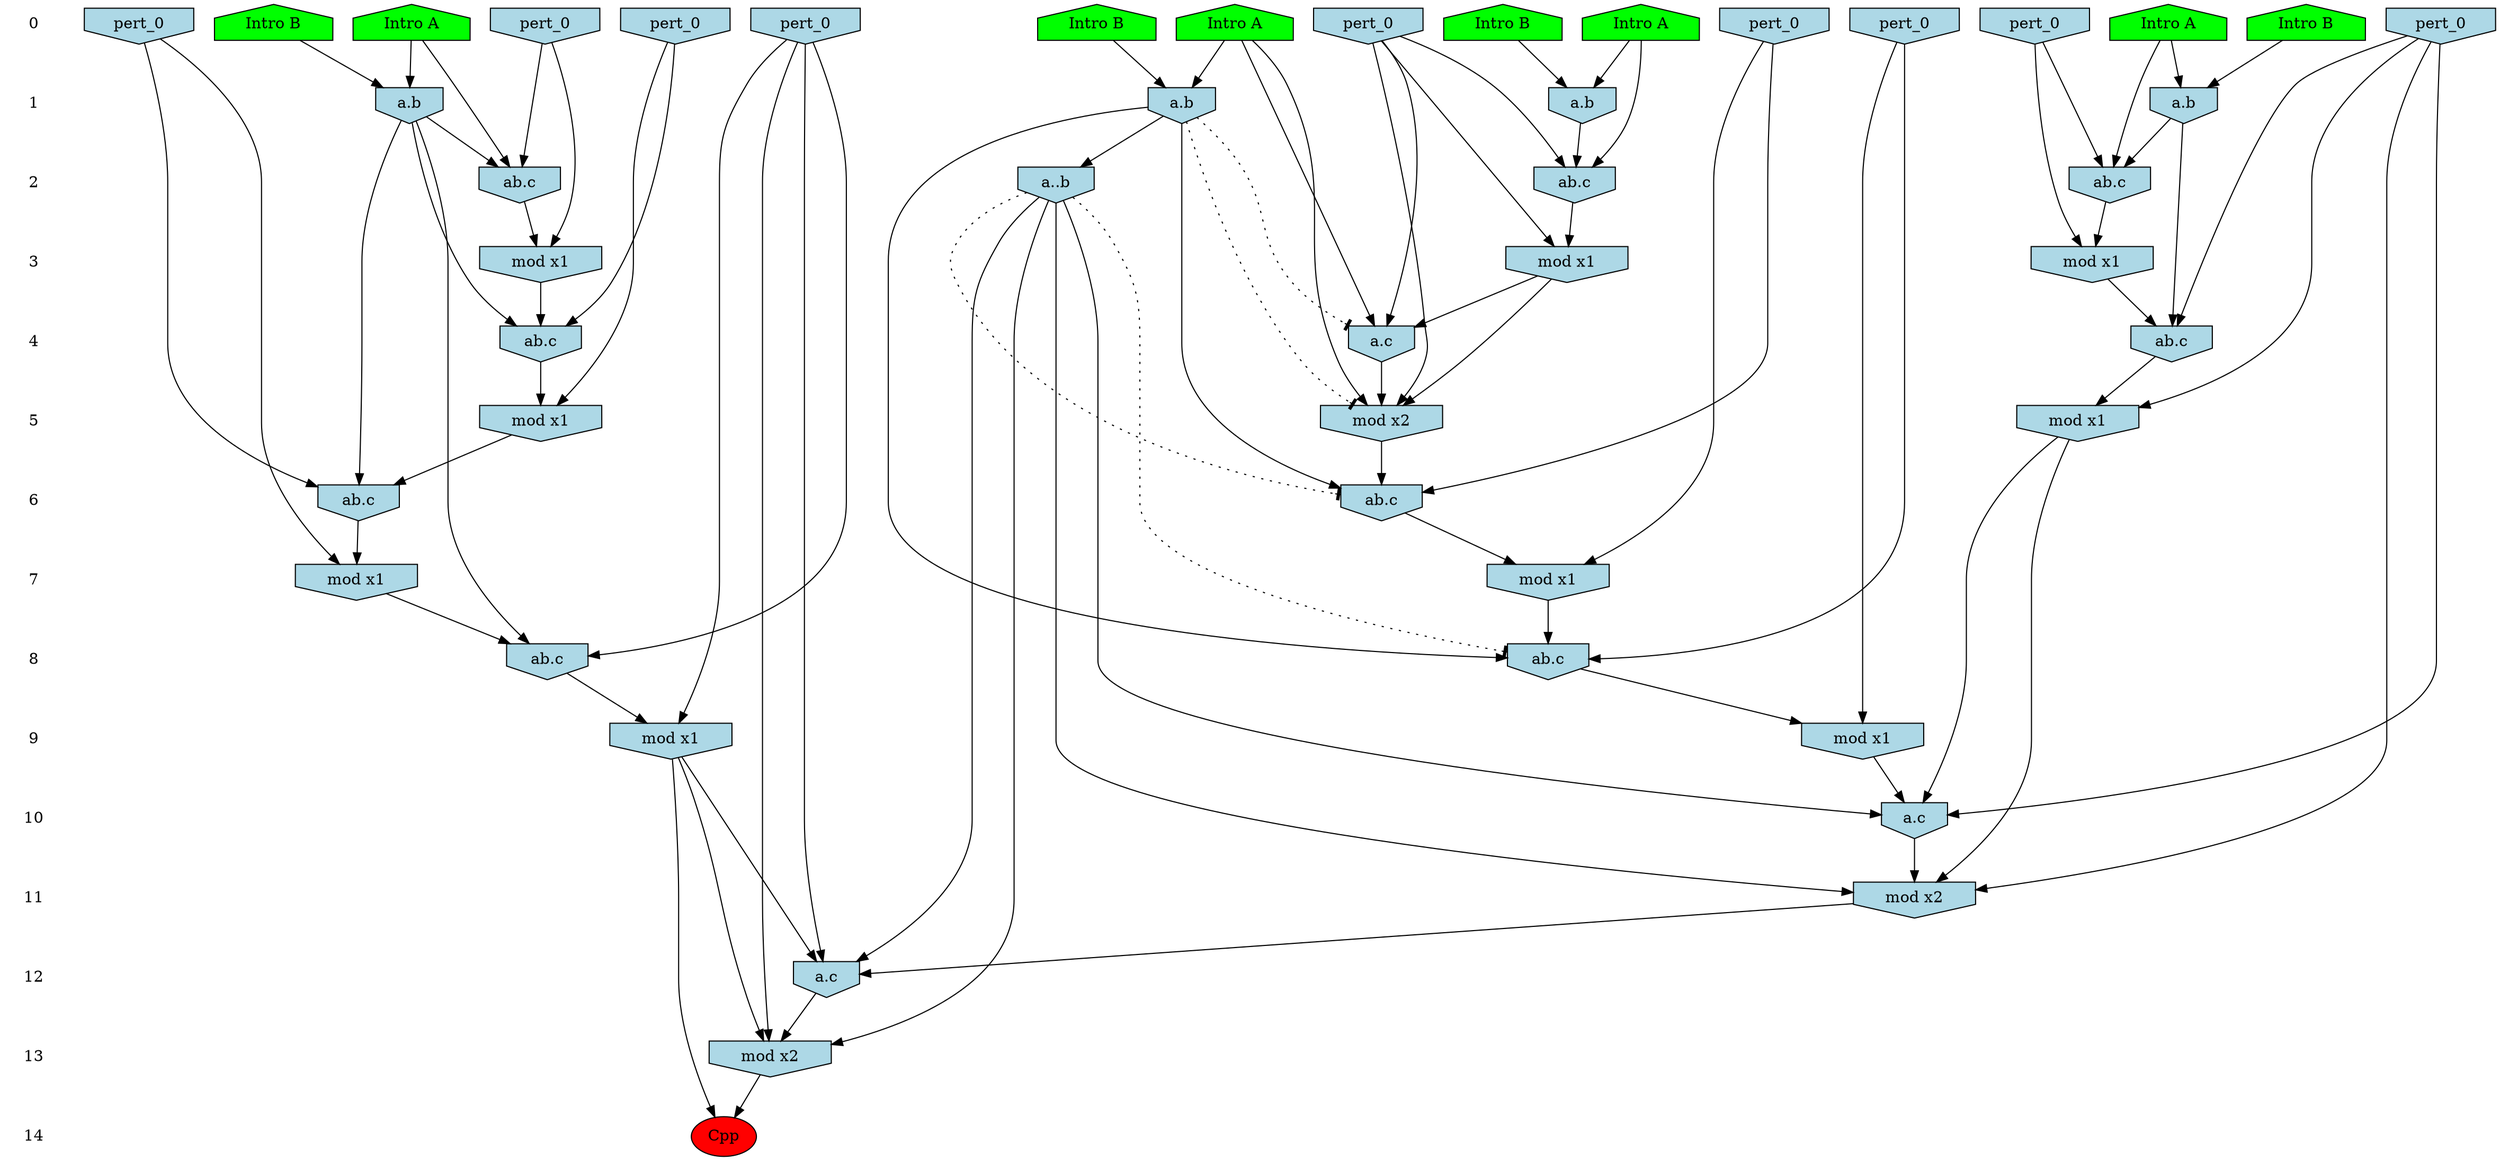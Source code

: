 /* Compression of 1 causal flows obtained in average at 1.008673E+01 t.u */
/* Compressed causal flows were: [9] */
digraph G{
 ranksep=.5 ; 
{ rank = same ; "0" [shape=plaintext] ; node_1 [label ="Intro A", shape=house, style=filled, fillcolor=green] ;
node_2 [label ="Intro B", shape=house, style=filled, fillcolor=green] ;
node_3 [label ="Intro B", shape=house, style=filled, fillcolor=green] ;
node_4 [label ="Intro A", shape=house, style=filled, fillcolor=green] ;
node_5 [label ="Intro A", shape=house, style=filled, fillcolor=green] ;
node_6 [label ="Intro B", shape=house, style=filled, fillcolor=green] ;
node_7 [label ="Intro B", shape=house, style=filled, fillcolor=green] ;
node_8 [label ="Intro A", shape=house, style=filled, fillcolor=green] ;
node_11 [label="pert_0", shape=invhouse, style=filled, fillcolor = lightblue] ;
node_12 [label="pert_0", shape=invhouse, style=filled, fillcolor = lightblue] ;
node_13 [label="pert_0", shape=invhouse, style=filled, fillcolor = lightblue] ;
node_14 [label="pert_0", shape=invhouse, style=filled, fillcolor = lightblue] ;
node_15 [label="pert_0", shape=invhouse, style=filled, fillcolor = lightblue] ;
node_16 [label="pert_0", shape=invhouse, style=filled, fillcolor = lightblue] ;
node_17 [label="pert_0", shape=invhouse, style=filled, fillcolor = lightblue] ;
node_18 [label="pert_0", shape=invhouse, style=filled, fillcolor = lightblue] ;
node_19 [label="pert_0", shape=invhouse, style=filled, fillcolor = lightblue] ;
}
{ rank = same ; "1" [shape=plaintext] ; node_9 [label="a.b", shape=invhouse, style=filled, fillcolor = lightblue] ;
node_10 [label="a.b", shape=invhouse, style=filled, fillcolor = lightblue] ;
node_26 [label="a.b", shape=invhouse, style=filled, fillcolor = lightblue] ;
node_37 [label="a.b", shape=invhouse, style=filled, fillcolor = lightblue] ;
}
{ rank = same ; "2" [shape=plaintext] ; node_20 [label="ab.c", shape=invhouse, style=filled, fillcolor = lightblue] ;
node_21 [label="ab.c", shape=invhouse, style=filled, fillcolor = lightblue] ;
node_27 [label="ab.c", shape=invhouse, style=filled, fillcolor = lightblue] ;
node_42 [label="a..b", shape=invhouse, style=filled, fillcolor = lightblue] ;
}
{ rank = same ; "3" [shape=plaintext] ; node_22 [label="mod x1", shape=invhouse, style=filled, fillcolor = lightblue] ;
node_24 [label="mod x1", shape=invhouse, style=filled, fillcolor = lightblue] ;
node_28 [label="mod x1", shape=invhouse, style=filled, fillcolor = lightblue] ;
}
{ rank = same ; "4" [shape=plaintext] ; node_23 [label="ab.c", shape=invhouse, style=filled, fillcolor = lightblue] ;
node_29 [label="ab.c", shape=invhouse, style=filled, fillcolor = lightblue] ;
node_32 [label="a.c", shape=invhouse, style=filled, fillcolor = lightblue] ;
}
{ rank = same ; "5" [shape=plaintext] ; node_25 [label="mod x1", shape=invhouse, style=filled, fillcolor = lightblue] ;
node_30 [label="mod x1", shape=invhouse, style=filled, fillcolor = lightblue] ;
node_35 [label="mod x2", shape=invhouse, style=filled, fillcolor = lightblue] ;
}
{ rank = same ; "6" [shape=plaintext] ; node_31 [label="ab.c", shape=invhouse, style=filled, fillcolor = lightblue] ;
node_38 [label="ab.c", shape=invhouse, style=filled, fillcolor = lightblue] ;
}
{ rank = same ; "7" [shape=plaintext] ; node_33 [label="mod x1", shape=invhouse, style=filled, fillcolor = lightblue] ;
node_39 [label="mod x1", shape=invhouse, style=filled, fillcolor = lightblue] ;
}
{ rank = same ; "8" [shape=plaintext] ; node_34 [label="ab.c", shape=invhouse, style=filled, fillcolor = lightblue] ;
node_40 [label="ab.c", shape=invhouse, style=filled, fillcolor = lightblue] ;
}
{ rank = same ; "9" [shape=plaintext] ; node_36 [label="mod x1", shape=invhouse, style=filled, fillcolor = lightblue] ;
node_41 [label="mod x1", shape=invhouse, style=filled, fillcolor = lightblue] ;
}
{ rank = same ; "10" [shape=plaintext] ; node_43 [label="a.c", shape=invhouse, style=filled, fillcolor = lightblue] ;
}
{ rank = same ; "11" [shape=plaintext] ; node_44 [label="mod x2", shape=invhouse, style=filled, fillcolor = lightblue] ;
}
{ rank = same ; "12" [shape=plaintext] ; node_45 [label="a.c", shape=invhouse, style=filled, fillcolor = lightblue] ;
}
{ rank = same ; "13" [shape=plaintext] ; node_46 [label="mod x2", shape=invhouse, style=filled, fillcolor = lightblue] ;
}
{ rank = same ; "14" [shape=plaintext] ; node_47 [label ="Cpp", style=filled, fillcolor=red] ;
}
"0" -> "1" [style="invis"]; 
"1" -> "2" [style="invis"]; 
"2" -> "3" [style="invis"]; 
"3" -> "4" [style="invis"]; 
"4" -> "5" [style="invis"]; 
"5" -> "6" [style="invis"]; 
"6" -> "7" [style="invis"]; 
"7" -> "8" [style="invis"]; 
"8" -> "9" [style="invis"]; 
"9" -> "10" [style="invis"]; 
"10" -> "11" [style="invis"]; 
"11" -> "12" [style="invis"]; 
"12" -> "13" [style="invis"]; 
"13" -> "14" [style="invis"]; 
node_1 -> node_9
node_2 -> node_9
node_4 -> node_10
node_6 -> node_10
node_4 -> node_20
node_10 -> node_20
node_19 -> node_20
node_1 -> node_21
node_9 -> node_21
node_15 -> node_21
node_15 -> node_22
node_21 -> node_22
node_9 -> node_23
node_18 -> node_23
node_22 -> node_23
node_19 -> node_24
node_20 -> node_24
node_18 -> node_25
node_23 -> node_25
node_7 -> node_26
node_8 -> node_26
node_8 -> node_27
node_11 -> node_27
node_26 -> node_27
node_11 -> node_28
node_27 -> node_28
node_16 -> node_29
node_26 -> node_29
node_28 -> node_29
node_16 -> node_30
node_29 -> node_30
node_17 -> node_31
node_26 -> node_31
node_30 -> node_31
node_5 -> node_32
node_19 -> node_32
node_24 -> node_32
node_17 -> node_33
node_31 -> node_33
node_14 -> node_34
node_26 -> node_34
node_33 -> node_34
node_5 -> node_35
node_19 -> node_35
node_24 -> node_35
node_32 -> node_35
node_14 -> node_36
node_34 -> node_36
node_3 -> node_37
node_5 -> node_37
node_13 -> node_38
node_35 -> node_38
node_37 -> node_38
node_13 -> node_39
node_38 -> node_39
node_12 -> node_40
node_37 -> node_40
node_39 -> node_40
node_12 -> node_41
node_40 -> node_41
node_37 -> node_42
node_18 -> node_43
node_25 -> node_43
node_41 -> node_43
node_42 -> node_43
node_18 -> node_44
node_25 -> node_44
node_42 -> node_44
node_43 -> node_44
node_14 -> node_45
node_36 -> node_45
node_42 -> node_45
node_44 -> node_45
node_14 -> node_46
node_36 -> node_46
node_42 -> node_46
node_45 -> node_46
node_36 -> node_47
node_46 -> node_47
node_37 -> node_32 [style=dotted, arrowhead = tee] 
node_37 -> node_35 [style=dotted, arrowhead = tee] 
node_42 -> node_38 [style=dotted, arrowhead = tee] 
node_42 -> node_40 [style=dotted, arrowhead = tee] 
}
/*
 Dot generation time: 0.000000
*/